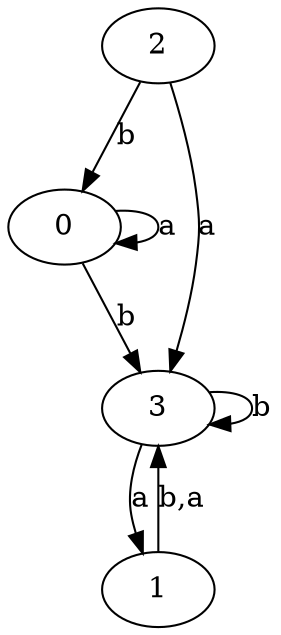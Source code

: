 digraph {
 ranksep=0.5;
 d2tdocpreamble = "\usetikzlibrary{automata}";
 d2tfigpreamble = "\tikzstyle{every state}= [ draw=blue!50,very thick,fill=blue!20]  \tikzstyle{auto}= [fill=white]";
 node [style="state"];
 edge [lblstyle="auto",topath="bend right", len=4  ]
  "0" [label="0",style = "state, initial"];
  "1" [label="1",];
  "2" [label="2",style = "state, accepting"];
  "3" [label="3",];
  "0" -> "0" [label="a",topath="loop above"];
  "0" -> "3" [label="b"];
  "1" -> "3" [label="b,a"];
  "2" -> "0" [label="b"];
  "2" -> "3" [label="a"];
  "3" -> "1" [label="a"];
  "3" -> "3" [label="b",topath="loop above"];
}
